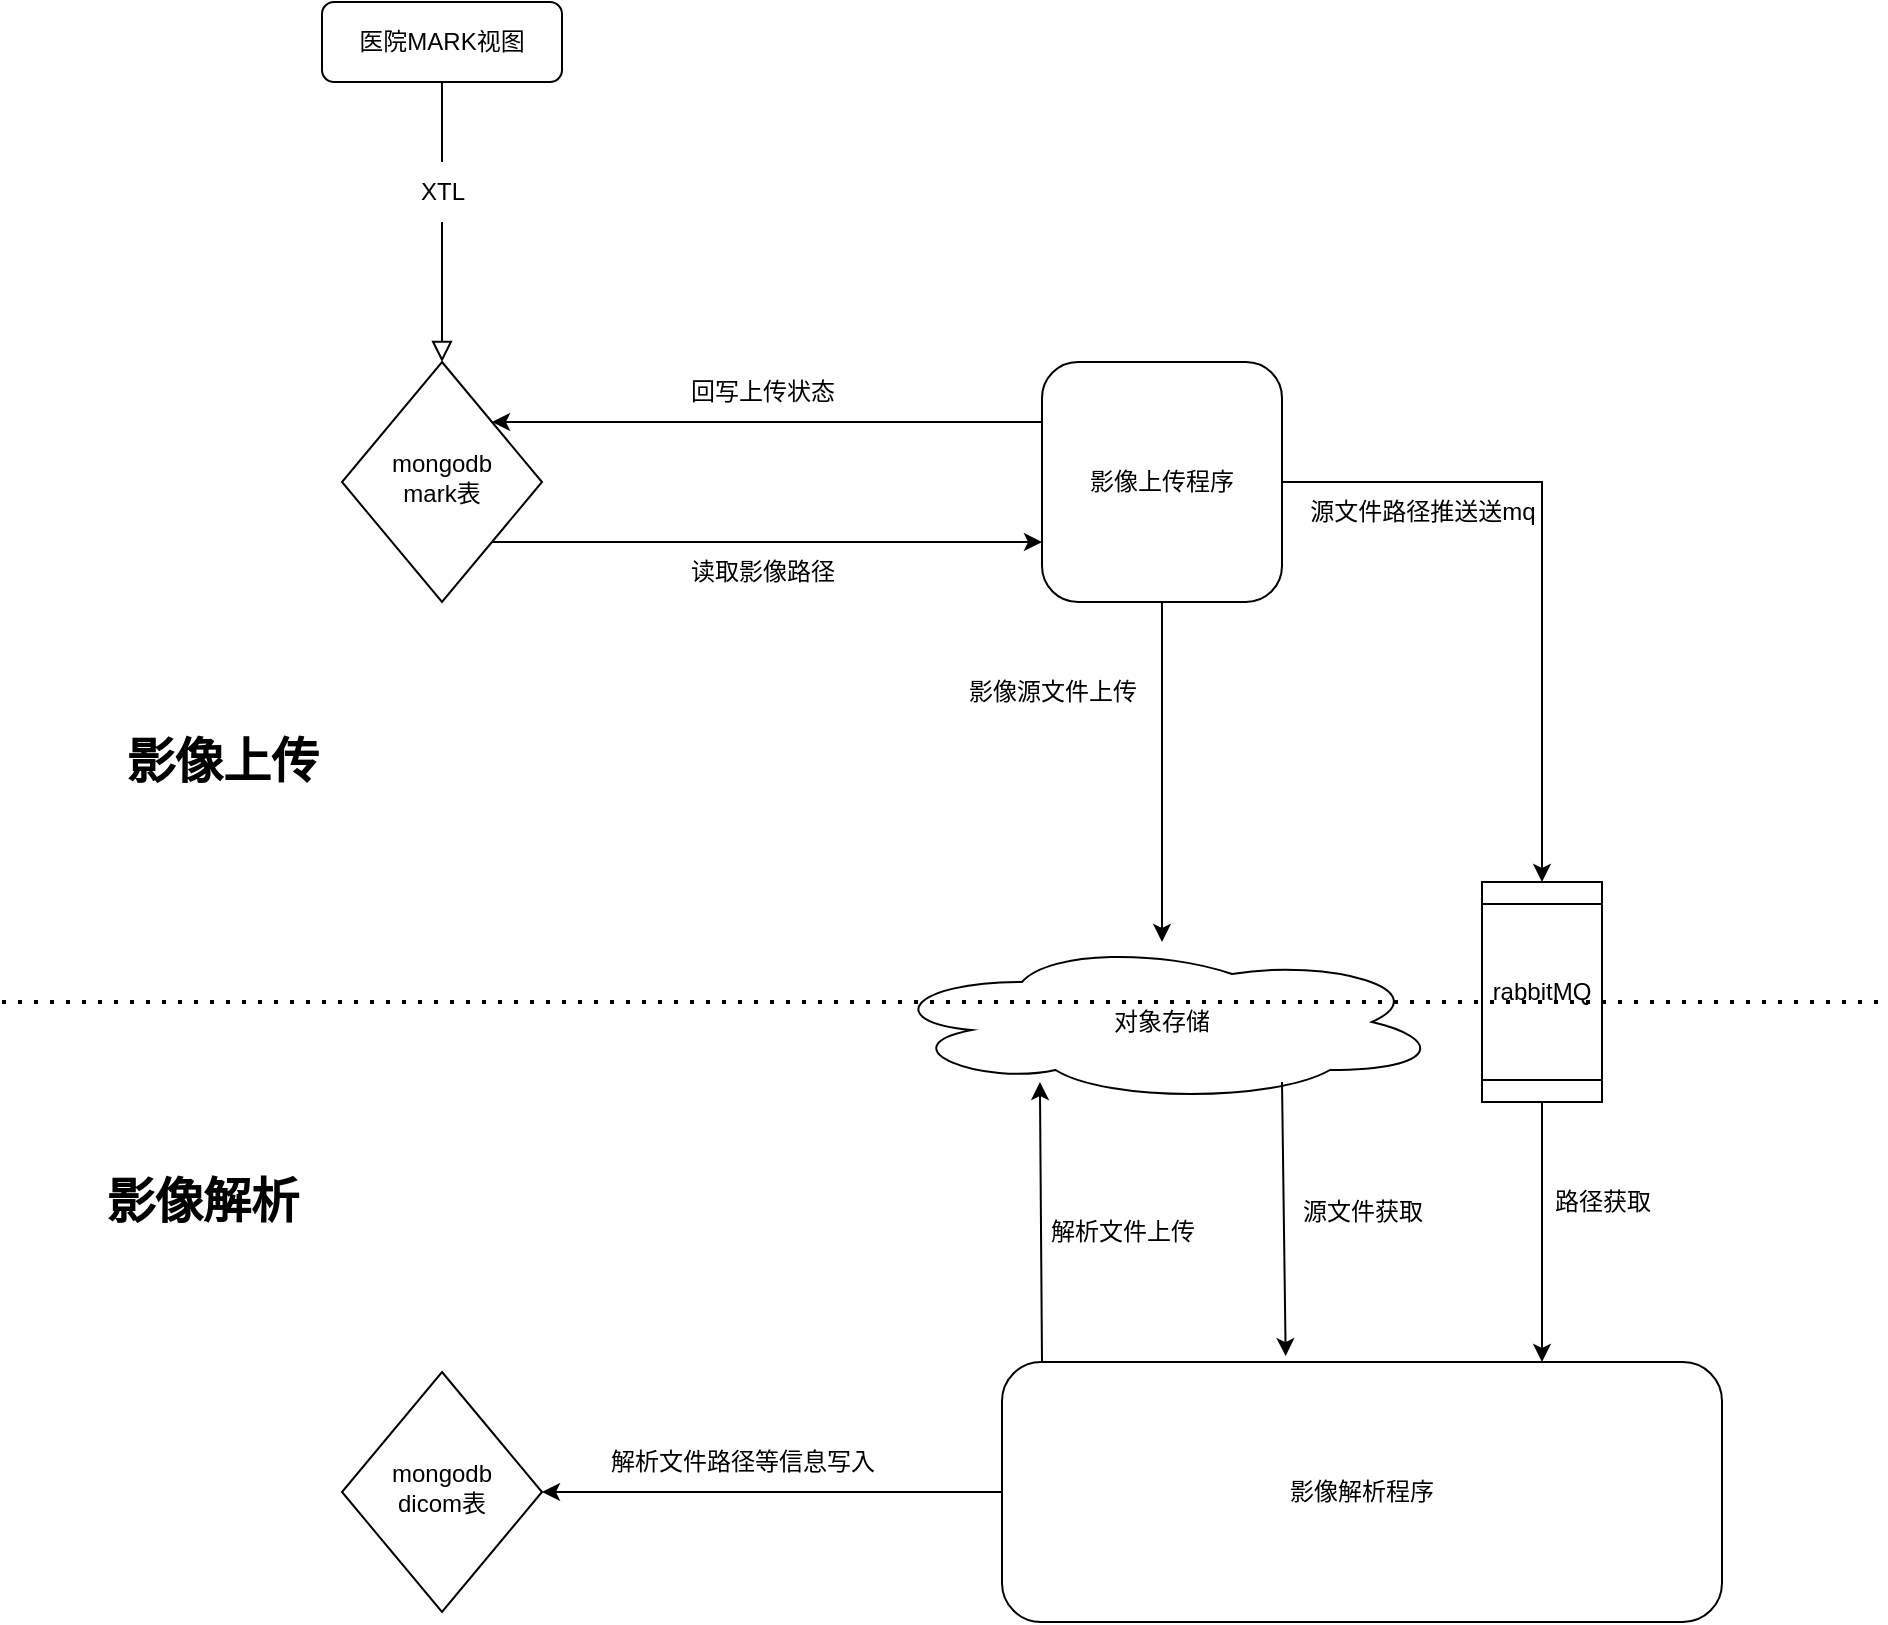<mxfile version="20.8.23" type="github">
  <diagram id="C5RBs43oDa-KdzZeNtuy" name="Page-1">
    <mxGraphModel dx="2920" dy="2133" grid="1" gridSize="10" guides="1" tooltips="1" connect="1" arrows="1" fold="1" page="1" pageScale="1" pageWidth="827" pageHeight="1169" math="0" shadow="0">
      <root>
        <mxCell id="WIyWlLk6GJQsqaUBKTNV-0" />
        <mxCell id="WIyWlLk6GJQsqaUBKTNV-1" parent="WIyWlLk6GJQsqaUBKTNV-0" />
        <mxCell id="WIyWlLk6GJQsqaUBKTNV-2" value="" style="rounded=0;html=1;jettySize=auto;orthogonalLoop=1;fontSize=11;endArrow=block;endFill=0;endSize=8;strokeWidth=1;shadow=0;labelBackgroundColor=none;edgeStyle=orthogonalEdgeStyle;startArrow=none;" parent="WIyWlLk6GJQsqaUBKTNV-1" source="-8CjgEVs89yxUuhtGA7W-0" target="WIyWlLk6GJQsqaUBKTNV-6" edge="1">
          <mxGeometry relative="1" as="geometry" />
        </mxCell>
        <mxCell id="WIyWlLk6GJQsqaUBKTNV-3" value="医院MARK视图" style="rounded=1;whiteSpace=wrap;html=1;fontSize=12;glass=0;strokeWidth=1;shadow=0;" parent="WIyWlLk6GJQsqaUBKTNV-1" vertex="1">
          <mxGeometry x="160" y="-20" width="120" height="40" as="geometry" />
        </mxCell>
        <mxCell id="WIyWlLk6GJQsqaUBKTNV-6" value="mongodb&lt;br&gt;mark表" style="rhombus;whiteSpace=wrap;html=1;shadow=0;fontFamily=Helvetica;fontSize=12;align=center;strokeWidth=1;spacing=6;spacingTop=-4;" parent="WIyWlLk6GJQsqaUBKTNV-1" vertex="1">
          <mxGeometry x="170" y="160" width="100" height="120" as="geometry" />
        </mxCell>
        <mxCell id="-8CjgEVs89yxUuhtGA7W-3" style="edgeStyle=orthogonalEdgeStyle;rounded=0;orthogonalLoop=1;jettySize=auto;html=1;" edge="1" parent="WIyWlLk6GJQsqaUBKTNV-1" source="WIyWlLk6GJQsqaUBKTNV-7" target="-8CjgEVs89yxUuhtGA7W-2">
          <mxGeometry relative="1" as="geometry" />
        </mxCell>
        <mxCell id="-8CjgEVs89yxUuhtGA7W-5" style="edgeStyle=orthogonalEdgeStyle;rounded=0;orthogonalLoop=1;jettySize=auto;html=1;" edge="1" parent="WIyWlLk6GJQsqaUBKTNV-1" source="WIyWlLk6GJQsqaUBKTNV-7" target="-8CjgEVs89yxUuhtGA7W-4">
          <mxGeometry relative="1" as="geometry" />
        </mxCell>
        <mxCell id="WIyWlLk6GJQsqaUBKTNV-7" value="影像上传程序&lt;br&gt;" style="rounded=1;whiteSpace=wrap;html=1;fontSize=12;glass=0;strokeWidth=1;shadow=0;" parent="WIyWlLk6GJQsqaUBKTNV-1" vertex="1">
          <mxGeometry x="520" y="160" width="120" height="120" as="geometry" />
        </mxCell>
        <mxCell id="-8CjgEVs89yxUuhtGA7W-35" style="edgeStyle=orthogonalEdgeStyle;rounded=0;orthogonalLoop=1;jettySize=auto;html=1;" edge="1" parent="WIyWlLk6GJQsqaUBKTNV-1" source="WIyWlLk6GJQsqaUBKTNV-12" target="-8CjgEVs89yxUuhtGA7W-33">
          <mxGeometry relative="1" as="geometry" />
        </mxCell>
        <mxCell id="WIyWlLk6GJQsqaUBKTNV-12" value="影像解析程序" style="rounded=1;whiteSpace=wrap;html=1;fontSize=12;glass=0;strokeWidth=1;shadow=0;" parent="WIyWlLk6GJQsqaUBKTNV-1" vertex="1">
          <mxGeometry x="500" y="660" width="360" height="130" as="geometry" />
        </mxCell>
        <mxCell id="-8CjgEVs89yxUuhtGA7W-23" style="edgeStyle=orthogonalEdgeStyle;rounded=0;orthogonalLoop=1;jettySize=auto;html=1;entryX=0.75;entryY=0;entryDx=0;entryDy=0;" edge="1" parent="WIyWlLk6GJQsqaUBKTNV-1" source="-8CjgEVs89yxUuhtGA7W-2" target="WIyWlLk6GJQsqaUBKTNV-12">
          <mxGeometry relative="1" as="geometry" />
        </mxCell>
        <mxCell id="-8CjgEVs89yxUuhtGA7W-2" value="rabbitMQ" style="shape=process;whiteSpace=wrap;html=1;backgroundOutline=1;direction=south;" vertex="1" parent="WIyWlLk6GJQsqaUBKTNV-1">
          <mxGeometry x="740" y="420" width="60" height="110" as="geometry" />
        </mxCell>
        <mxCell id="-8CjgEVs89yxUuhtGA7W-4" value="对象存储" style="ellipse;shape=cloud;whiteSpace=wrap;html=1;" vertex="1" parent="WIyWlLk6GJQsqaUBKTNV-1">
          <mxGeometry x="440" y="450" width="280" height="80" as="geometry" />
        </mxCell>
        <mxCell id="-8CjgEVs89yxUuhtGA7W-6" value="" style="rounded=0;html=1;jettySize=auto;orthogonalLoop=1;fontSize=11;endArrow=none;endFill=0;endSize=8;strokeWidth=1;shadow=0;labelBackgroundColor=none;edgeStyle=orthogonalEdgeStyle;" edge="1" parent="WIyWlLk6GJQsqaUBKTNV-1" source="WIyWlLk6GJQsqaUBKTNV-3" target="-8CjgEVs89yxUuhtGA7W-0">
          <mxGeometry relative="1" as="geometry">
            <mxPoint x="220" y="20" as="sourcePoint" />
            <mxPoint x="220" y="160" as="targetPoint" />
          </mxGeometry>
        </mxCell>
        <mxCell id="-8CjgEVs89yxUuhtGA7W-0" value="XTL" style="text;html=1;align=center;verticalAlign=middle;resizable=0;points=[];autosize=1;strokeColor=none;fillColor=none;" vertex="1" parent="WIyWlLk6GJQsqaUBKTNV-1">
          <mxGeometry x="195" y="60" width="50" height="30" as="geometry" />
        </mxCell>
        <mxCell id="-8CjgEVs89yxUuhtGA7W-13" value="" style="endArrow=classic;html=1;rounded=0;entryX=0;entryY=0.75;entryDx=0;entryDy=0;exitX=1;exitY=1;exitDx=0;exitDy=0;" edge="1" parent="WIyWlLk6GJQsqaUBKTNV-1" source="WIyWlLk6GJQsqaUBKTNV-6" target="WIyWlLk6GJQsqaUBKTNV-7">
          <mxGeometry width="50" height="50" relative="1" as="geometry">
            <mxPoint x="280" y="260" as="sourcePoint" />
            <mxPoint x="330" y="210" as="targetPoint" />
          </mxGeometry>
        </mxCell>
        <mxCell id="-8CjgEVs89yxUuhtGA7W-14" value="" style="endArrow=classic;html=1;rounded=0;entryX=1;entryY=0;entryDx=0;entryDy=0;exitX=0;exitY=0.25;exitDx=0;exitDy=0;" edge="1" parent="WIyWlLk6GJQsqaUBKTNV-1" source="WIyWlLk6GJQsqaUBKTNV-7" target="WIyWlLk6GJQsqaUBKTNV-6">
          <mxGeometry width="50" height="50" relative="1" as="geometry">
            <mxPoint x="380" y="180" as="sourcePoint" />
            <mxPoint x="430" y="130" as="targetPoint" />
          </mxGeometry>
        </mxCell>
        <mxCell id="-8CjgEVs89yxUuhtGA7W-15" value="读取影像路径" style="text;html=1;align=center;verticalAlign=middle;resizable=0;points=[];autosize=1;strokeColor=none;fillColor=none;" vertex="1" parent="WIyWlLk6GJQsqaUBKTNV-1">
          <mxGeometry x="330" y="250" width="100" height="30" as="geometry" />
        </mxCell>
        <mxCell id="-8CjgEVs89yxUuhtGA7W-17" value="回写上传状态" style="text;html=1;align=center;verticalAlign=middle;resizable=0;points=[];autosize=1;strokeColor=none;fillColor=none;" vertex="1" parent="WIyWlLk6GJQsqaUBKTNV-1">
          <mxGeometry x="330" y="160" width="100" height="30" as="geometry" />
        </mxCell>
        <mxCell id="-8CjgEVs89yxUuhtGA7W-18" value="影像源文件上传" style="text;html=1;align=center;verticalAlign=middle;resizable=0;points=[];autosize=1;strokeColor=none;fillColor=none;" vertex="1" parent="WIyWlLk6GJQsqaUBKTNV-1">
          <mxGeometry x="470" y="310" width="110" height="30" as="geometry" />
        </mxCell>
        <mxCell id="-8CjgEVs89yxUuhtGA7W-20" value="源文件路径推送送mq" style="text;html=1;align=center;verticalAlign=middle;resizable=0;points=[];autosize=1;strokeColor=none;fillColor=none;" vertex="1" parent="WIyWlLk6GJQsqaUBKTNV-1">
          <mxGeometry x="640" y="220" width="140" height="30" as="geometry" />
        </mxCell>
        <mxCell id="-8CjgEVs89yxUuhtGA7W-21" value="" style="endArrow=none;dashed=1;html=1;dashPattern=1 3;strokeWidth=2;rounded=0;" edge="1" parent="WIyWlLk6GJQsqaUBKTNV-1">
          <mxGeometry width="50" height="50" relative="1" as="geometry">
            <mxPoint y="480" as="sourcePoint" />
            <mxPoint x="940" y="480" as="targetPoint" />
          </mxGeometry>
        </mxCell>
        <mxCell id="-8CjgEVs89yxUuhtGA7W-27" value="路径获取" style="text;html=1;align=center;verticalAlign=middle;resizable=0;points=[];autosize=1;strokeColor=none;fillColor=none;" vertex="1" parent="WIyWlLk6GJQsqaUBKTNV-1">
          <mxGeometry x="765" y="565" width="70" height="30" as="geometry" />
        </mxCell>
        <mxCell id="-8CjgEVs89yxUuhtGA7W-28" value="源文件获取" style="text;html=1;align=center;verticalAlign=middle;resizable=0;points=[];autosize=1;strokeColor=none;fillColor=none;" vertex="1" parent="WIyWlLk6GJQsqaUBKTNV-1">
          <mxGeometry x="640" y="570" width="80" height="30" as="geometry" />
        </mxCell>
        <mxCell id="-8CjgEVs89yxUuhtGA7W-30" value="" style="endArrow=classic;html=1;rounded=0;entryX=0.282;entryY=0.875;entryDx=0;entryDy=0;entryPerimeter=0;" edge="1" parent="WIyWlLk6GJQsqaUBKTNV-1" target="-8CjgEVs89yxUuhtGA7W-4">
          <mxGeometry width="50" height="50" relative="1" as="geometry">
            <mxPoint x="520" y="660" as="sourcePoint" />
            <mxPoint x="570" y="610" as="targetPoint" />
          </mxGeometry>
        </mxCell>
        <mxCell id="-8CjgEVs89yxUuhtGA7W-31" value="" style="endArrow=classic;html=1;rounded=0;entryX=0.394;entryY=-0.023;entryDx=0;entryDy=0;entryPerimeter=0;" edge="1" parent="WIyWlLk6GJQsqaUBKTNV-1" target="WIyWlLk6GJQsqaUBKTNV-12">
          <mxGeometry width="50" height="50" relative="1" as="geometry">
            <mxPoint x="640" y="520" as="sourcePoint" />
            <mxPoint x="690" y="470" as="targetPoint" />
          </mxGeometry>
        </mxCell>
        <mxCell id="-8CjgEVs89yxUuhtGA7W-32" value="解析文件上传" style="text;html=1;align=center;verticalAlign=middle;resizable=0;points=[];autosize=1;strokeColor=none;fillColor=none;" vertex="1" parent="WIyWlLk6GJQsqaUBKTNV-1">
          <mxGeometry x="510" y="580" width="100" height="30" as="geometry" />
        </mxCell>
        <mxCell id="-8CjgEVs89yxUuhtGA7W-33" value="mongodb&lt;br&gt;dicom表" style="rhombus;whiteSpace=wrap;html=1;shadow=0;fontFamily=Helvetica;fontSize=12;align=center;strokeWidth=1;spacing=6;spacingTop=-4;" vertex="1" parent="WIyWlLk6GJQsqaUBKTNV-1">
          <mxGeometry x="170" y="665" width="100" height="120" as="geometry" />
        </mxCell>
        <mxCell id="-8CjgEVs89yxUuhtGA7W-36" value="解析文件路径等信息写入" style="text;html=1;align=center;verticalAlign=middle;resizable=0;points=[];autosize=1;strokeColor=none;fillColor=none;" vertex="1" parent="WIyWlLk6GJQsqaUBKTNV-1">
          <mxGeometry x="290" y="695" width="160" height="30" as="geometry" />
        </mxCell>
        <mxCell id="-8CjgEVs89yxUuhtGA7W-37" value="影像上传" style="text;strokeColor=none;fillColor=none;html=1;fontSize=24;fontStyle=1;verticalAlign=middle;align=center;" vertex="1" parent="WIyWlLk6GJQsqaUBKTNV-1">
          <mxGeometry x="60" y="340" width="100" height="40" as="geometry" />
        </mxCell>
        <mxCell id="-8CjgEVs89yxUuhtGA7W-38" value="影像解析" style="text;strokeColor=none;fillColor=none;html=1;fontSize=24;fontStyle=1;verticalAlign=middle;align=center;" vertex="1" parent="WIyWlLk6GJQsqaUBKTNV-1">
          <mxGeometry x="50" y="560" width="100" height="40" as="geometry" />
        </mxCell>
      </root>
    </mxGraphModel>
  </diagram>
</mxfile>
